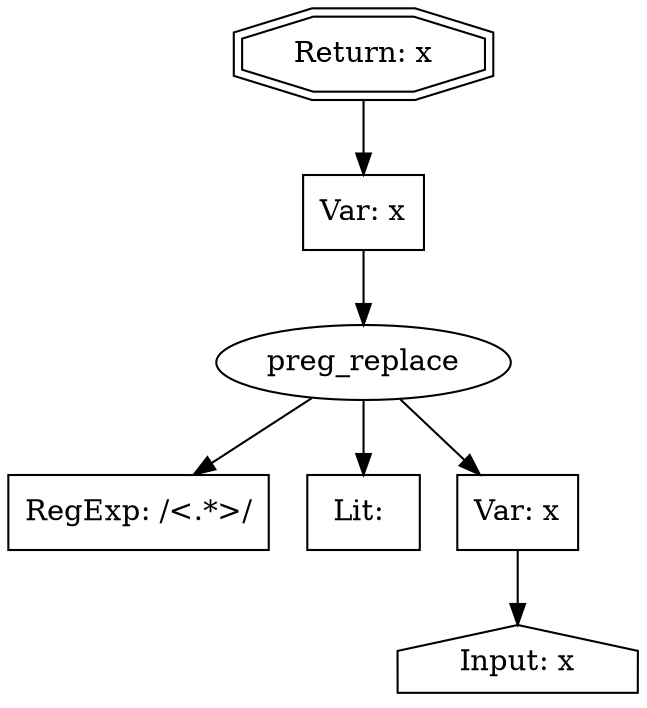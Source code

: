 // Finding: 3ada1bc8-2453-4eb2-87c1-83118869ad9a
// Finding.url: https://www.niehs.example166.com/health/topics/agents/allergens/index.cfm##</iframe></style></script></object></embed></textarea><img src=x onerror=taintfoxLog('db788cd6c71e4eb2bcf0d32bd7a72edd')><!--/*
// Finding.parentloc: https://www.niehs.example166.com/health/topics/agents/allergens/index.cfm##</iframe></style></script></object></embed></textarea><img src=x onerror=taintfoxLog('db788cd6c71e4eb2bcf0d32bd7a72edd')><!--/*
// Finding.domain: www.niehs.example166.com
// Finding.base_domain: example166.com
// Finding.source: location.href
// Finding.sink: innerHTML
// Sanitizer.score: 3
// Sanitizer.name: 
// Sanitizer.location: https://www.niehs.example166.com/web-resources/javascript/scripts.js?version=20210421 - <anonymous>:1:2406
// Finding.begin: 0
// Finding.end: 74
// Finding.original_uuid: f4a215ba-f747-4e00-85e4-9dfb07c6727e
// Finding.TwentyFiveMillionFlowsId: -1293359608
// Finding.script: https://code.example167.com/jquery-3.5.1.min.js
// Finding.line: 2
// Exploit.uuid: db788cd6-c71e-4eb2-bcf0-d32bd7a72edd
// Exploit.success: false
// Exploit.status: validated
// Exploit.method: C
// Exploit.type: html
// Exploit.token: text
// Exploit.content: m
// Exploit.quote_type: None
// Exploit.tag: None
// Exploit.break_out: #</iframe></style></script></object></embed></textarea><img src=x onerror=
// Exploit.break_in: ><!--/*
// Exploit.payload: #</iframe></style></script></object></embed></textarea><img src=x onerror=taintfoxLog(1)><!--/*
// Exploit.begin_taint_url: 0
// Exploit.end_taint_url: 66
// Exploit.replace_begin_url: 66
// Exploit.replace_end_url: 66
// Exploit.replace_begin_param: 66
// Exploit.replace_end_param: 66
// Issues.LargestEncodeAttrStringChain: 0
// Issues.LargestTextFragmentEncodeChainLength: 0
// Issues.HasApproximation: false
// Issues.HasMissingImplementation: false
// Issues.HasInfiniteRegexWithFunctionReplacer: false
// Issues.MergedSplitAndJoins: false
// Issues.HasUrlInRhsOfReplace: false
// Issues.HasUrlInLhsOfReplace: false
// Issues.HasCookieValueInLhsOfreplace: false
// Issues.HasCookieValueInRhsOfreplace: false
// Issues.HasCookieValueInMatchPattern: false
// Issues.HasCookieValueInExecPattern: false
// Issues.RemovedLRConcats: true
// Issues.RemovedReplaceArtifacts: false
// Issues.HasUrlInMatchPattern: false
// Issues.HasUrlInExecPattern: false
// Issues.RemovedNOPreplaces: false
// Issues.Known_sanitizer: false
// DepGraph.hash: 225502609
// DepGraph.sanitizer_hash: -710558346
// Removed LR concats 
digraph cfg {
n0 [shape=house, label="Input: x"];
n1 [shape=ellipse, label="preg_replace"];
n2 [shape=box, label="RegExp: /<.*>/"];
n3 [shape=box, label="Lit: "];
n4 [shape=box, label="Var: x"];
n5 [shape=box, label="Var: x"];
n6 [shape=doubleoctagon, label="Return: x"];
n4 -> n0;
n1 -> n2;
n1 -> n3;
n1 -> n4;
n5 -> n1;
n6 -> n5;
}